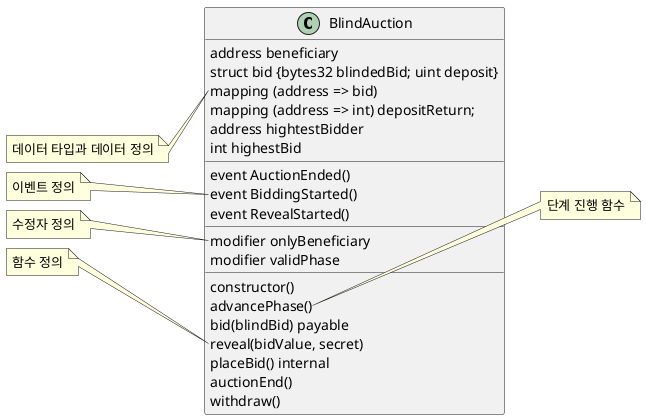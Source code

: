 @startuml
'https://plantuml.com/class-diagram

class BlindAuction {
address beneficiary
struct bid {bytes32 blindedBid; uint deposit}
mapping (address => bid)
mapping (address => int) depositReturn;
address hightestBidder
int highestBid
__
event AuctionEnded()
event BiddingStarted()
event RevealStarted()
__
modifier onlyBeneficiary
modifier validPhase
__
constructor()
advancePhase()
bid(blindBid) payable
reveal(bidValue, secret)
placeBid() internal
auctionEnd()
withdraw()
}

note left of BlindAuction::mapping
데이터 타입과 데이터 정의
end note
note left of BlindAuction::BiddingStarted
이벤트 정의
end note
note left of BlindAuction::onlyBeneficiary
수정자 정의
end note
note right of BlindAuction::advancePhase
단계 진행 함수
end note
note left of BlindAuction::reveal
함수 정의
end note

@enduml